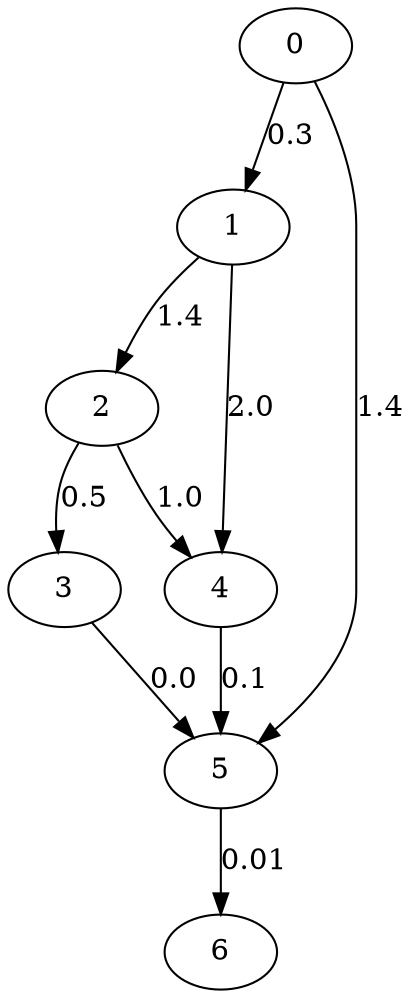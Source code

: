 digraph g {
	0 -> 1 [label=0.3];
	1 -> 2 [label=1.4];
	0 -> 5 [label=1.4];
	2 -> 3 [label=0.5];
	2 -> 4 [label=1.0];
	1 -> 4 [label=2.0];
	4 -> 5 [label=0.1];
	3 -> 5 [label=0.0];
	5 -> 6 [label=0.01];
}